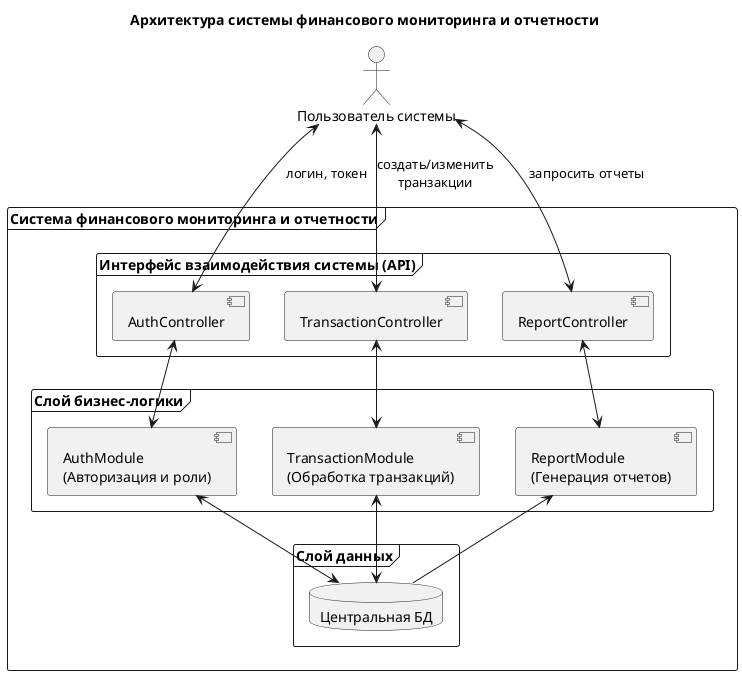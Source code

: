 @startuml architecture mephi fin_project
title Архитектура системы финансового мониторинга и отчетности

' Внешний пользователь
actor "Пользователь системы" as User

frame "Система финансового мониторинга и отчетности" {
  ' Веб-интерфейс / API
  frame "Интерфейс взаимодействия системы (API)" {
    [AuthController]
    [TransactionController]
    [ReportController]
  }

  ' Бизнес-логика (модули)
  frame "Слой бизнес-логики" {
    component AuthModule [
      AuthModule
      (Авторизация и роли)
    ]

    component TransactionModule [
      TransactionModule
      (Обработка транзакций)
    ]

    component ReportModule [
      ReportModule 
      (Генерация отчетов)
    ]
  }

  frame "Слой данных" {
    database "Центральная БД" as DB
  }
}

' Взаимодействие пользователя
User <--> AuthController : логин, токен
User <--> TransactionController : создать/изменить\nтранзакции
User <--> ReportController : запросить отчеты

' Взаимодействие контроллеров с модулями
AuthController <--> AuthModule
TransactionController <--> TransactionModule
ReportController <--> ReportModule

' Доступ модулей к БД
AuthModule <--> DB
TransactionModule <--> DB
ReportModule <-- DB

@enduml
